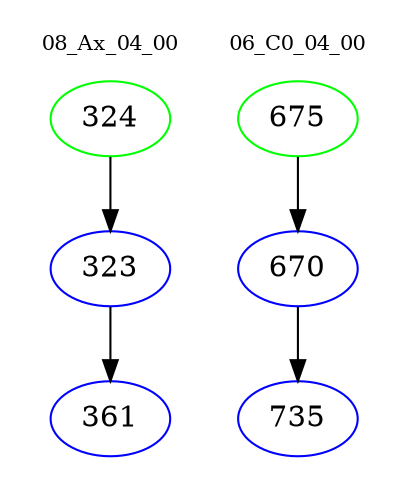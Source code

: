 digraph{
subgraph cluster_0 {
color = white
label = "08_Ax_04_00";
fontsize=10;
T0_324 [label="324", color="green"]
T0_324 -> T0_323 [color="black"]
T0_323 [label="323", color="blue"]
T0_323 -> T0_361 [color="black"]
T0_361 [label="361", color="blue"]
}
subgraph cluster_1 {
color = white
label = "06_C0_04_00";
fontsize=10;
T1_675 [label="675", color="green"]
T1_675 -> T1_670 [color="black"]
T1_670 [label="670", color="blue"]
T1_670 -> T1_735 [color="black"]
T1_735 [label="735", color="blue"]
}
}
